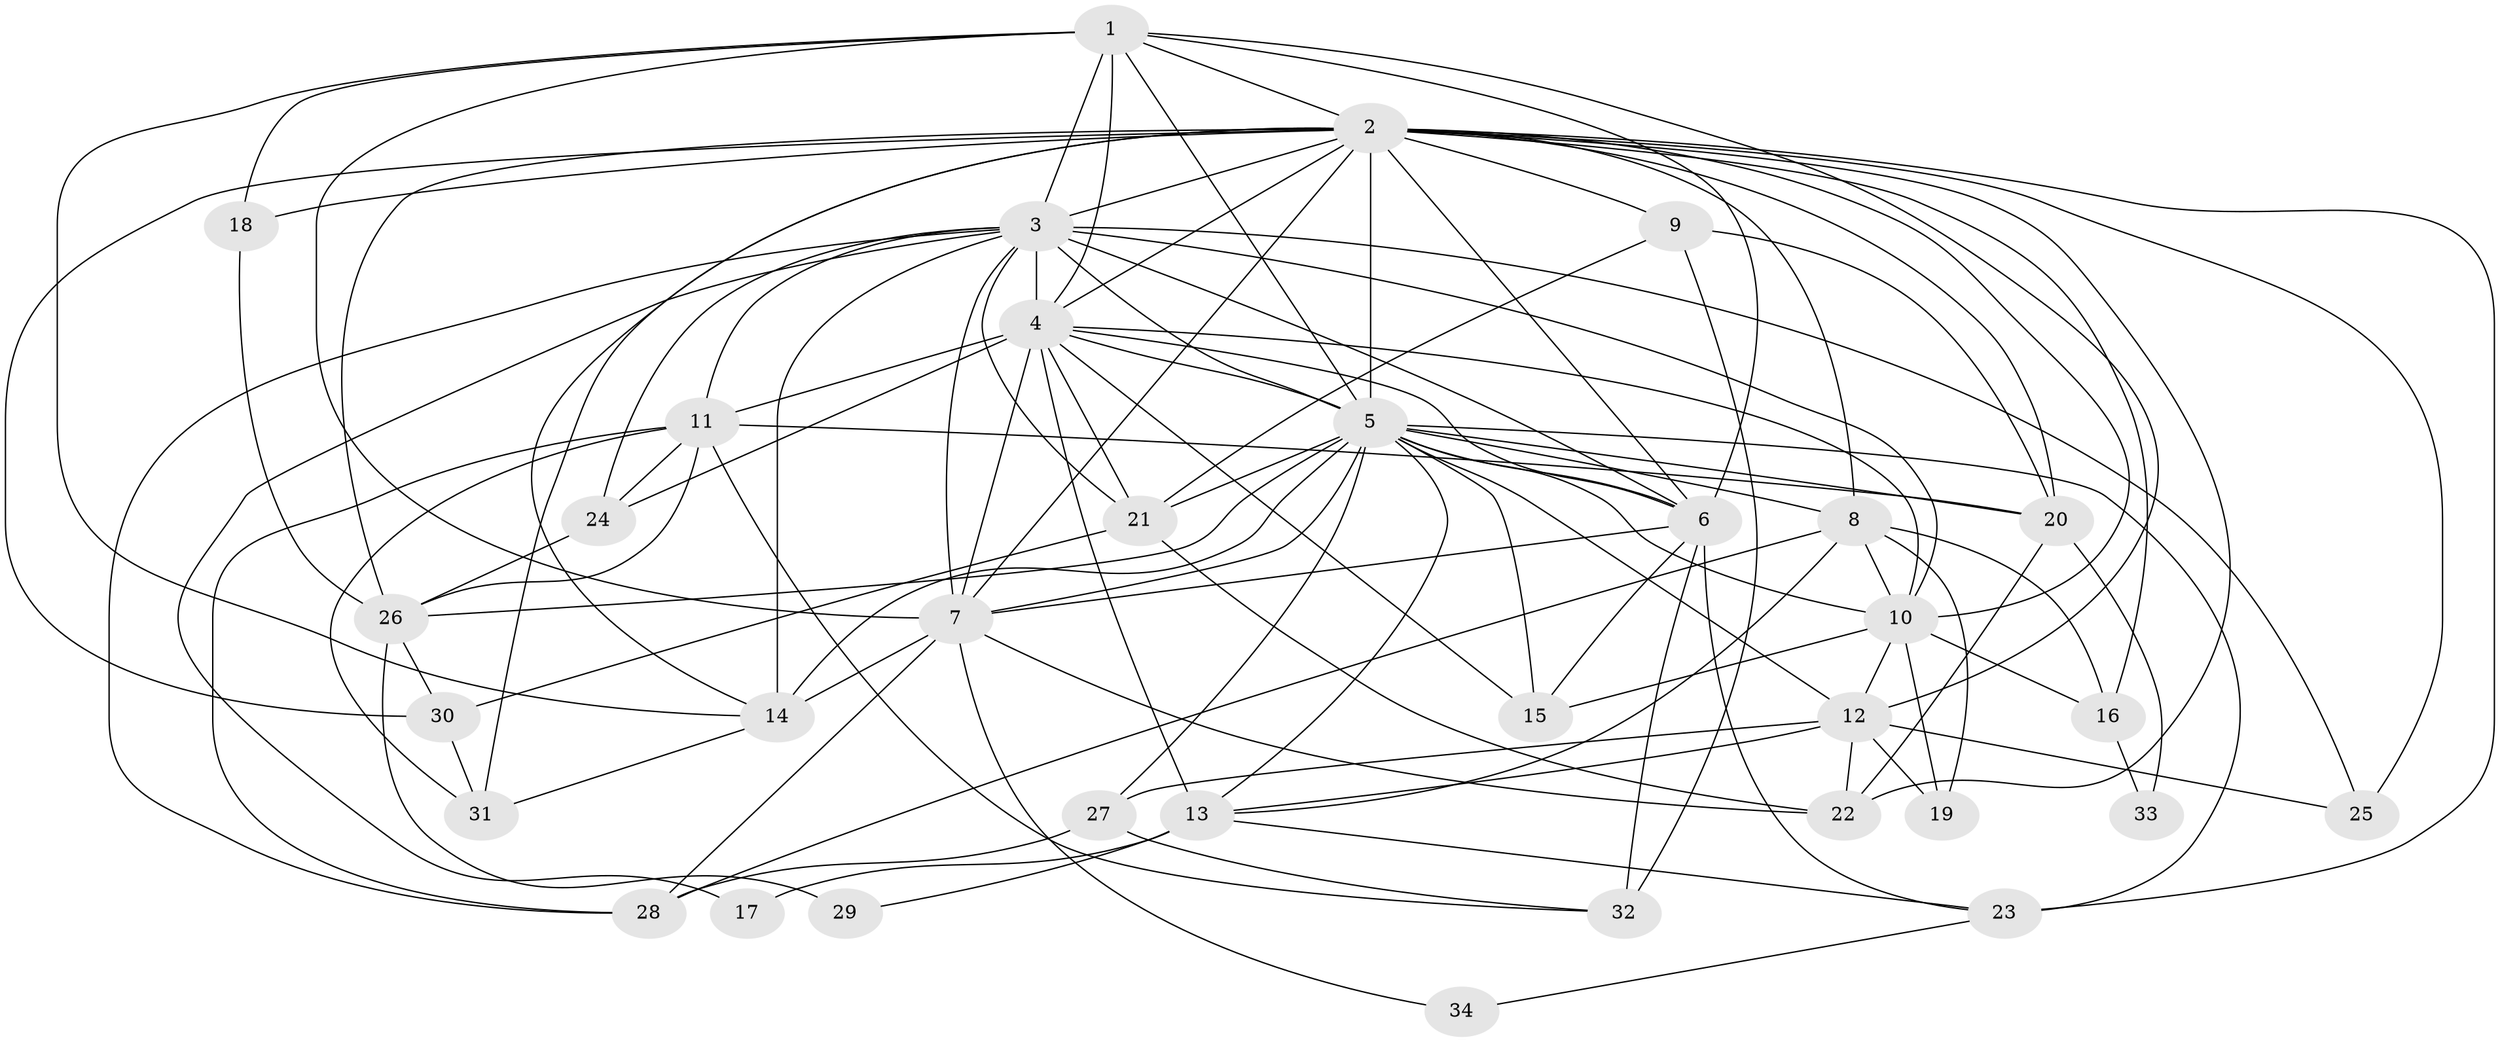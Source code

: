 // original degree distribution, {15: 0.009433962264150943, 16: 0.009433962264150943, 17: 0.018867924528301886, 18: 0.018867924528301886, 28: 0.009433962264150943, 23: 0.018867924528301886, 21: 0.009433962264150943, 6: 0.018867924528301886, 2: 0.49056603773584906, 11: 0.009433962264150943, 3: 0.2358490566037736, 5: 0.04716981132075472, 7: 0.009433962264150943, 4: 0.08490566037735849, 8: 0.009433962264150943}
// Generated by graph-tools (version 1.1) at 2025/49/03/04/25 22:49:53]
// undirected, 34 vertices, 109 edges
graph export_dot {
  node [color=gray90,style=filled];
  1;
  2;
  3;
  4;
  5;
  6;
  7;
  8;
  9;
  10;
  11;
  12;
  13;
  14;
  15;
  16;
  17;
  18;
  19;
  20;
  21;
  22;
  23;
  24;
  25;
  26;
  27;
  28;
  29;
  30;
  31;
  32;
  33;
  34;
  1 -- 2 [weight=2.0];
  1 -- 3 [weight=2.0];
  1 -- 4 [weight=2.0];
  1 -- 5 [weight=2.0];
  1 -- 6 [weight=2.0];
  1 -- 7 [weight=1.0];
  1 -- 12 [weight=1.0];
  1 -- 14 [weight=1.0];
  1 -- 18 [weight=2.0];
  2 -- 3 [weight=5.0];
  2 -- 4 [weight=3.0];
  2 -- 5 [weight=14.0];
  2 -- 6 [weight=2.0];
  2 -- 7 [weight=2.0];
  2 -- 8 [weight=6.0];
  2 -- 9 [weight=5.0];
  2 -- 10 [weight=1.0];
  2 -- 14 [weight=1.0];
  2 -- 16 [weight=1.0];
  2 -- 18 [weight=1.0];
  2 -- 20 [weight=2.0];
  2 -- 22 [weight=1.0];
  2 -- 23 [weight=2.0];
  2 -- 25 [weight=1.0];
  2 -- 26 [weight=1.0];
  2 -- 30 [weight=1.0];
  2 -- 31 [weight=1.0];
  3 -- 4 [weight=2.0];
  3 -- 5 [weight=4.0];
  3 -- 6 [weight=2.0];
  3 -- 7 [weight=2.0];
  3 -- 10 [weight=1.0];
  3 -- 11 [weight=2.0];
  3 -- 14 [weight=6.0];
  3 -- 17 [weight=1.0];
  3 -- 21 [weight=1.0];
  3 -- 24 [weight=1.0];
  3 -- 25 [weight=2.0];
  3 -- 28 [weight=1.0];
  4 -- 5 [weight=3.0];
  4 -- 6 [weight=1.0];
  4 -- 7 [weight=1.0];
  4 -- 10 [weight=1.0];
  4 -- 11 [weight=2.0];
  4 -- 13 [weight=8.0];
  4 -- 15 [weight=1.0];
  4 -- 21 [weight=2.0];
  4 -- 24 [weight=1.0];
  5 -- 6 [weight=3.0];
  5 -- 7 [weight=3.0];
  5 -- 8 [weight=1.0];
  5 -- 10 [weight=1.0];
  5 -- 12 [weight=1.0];
  5 -- 13 [weight=1.0];
  5 -- 14 [weight=2.0];
  5 -- 15 [weight=1.0];
  5 -- 20 [weight=1.0];
  5 -- 21 [weight=1.0];
  5 -- 23 [weight=1.0];
  5 -- 26 [weight=1.0];
  5 -- 27 [weight=1.0];
  6 -- 7 [weight=1.0];
  6 -- 15 [weight=1.0];
  6 -- 23 [weight=1.0];
  6 -- 32 [weight=3.0];
  7 -- 14 [weight=1.0];
  7 -- 22 [weight=3.0];
  7 -- 28 [weight=1.0];
  7 -- 34 [weight=1.0];
  8 -- 10 [weight=1.0];
  8 -- 13 [weight=2.0];
  8 -- 16 [weight=1.0];
  8 -- 19 [weight=1.0];
  8 -- 28 [weight=1.0];
  9 -- 20 [weight=1.0];
  9 -- 21 [weight=1.0];
  9 -- 32 [weight=1.0];
  10 -- 12 [weight=1.0];
  10 -- 15 [weight=1.0];
  10 -- 16 [weight=2.0];
  10 -- 19 [weight=2.0];
  11 -- 20 [weight=1.0];
  11 -- 24 [weight=2.0];
  11 -- 26 [weight=1.0];
  11 -- 28 [weight=1.0];
  11 -- 31 [weight=1.0];
  11 -- 32 [weight=1.0];
  12 -- 13 [weight=1.0];
  12 -- 19 [weight=1.0];
  12 -- 22 [weight=1.0];
  12 -- 25 [weight=1.0];
  12 -- 27 [weight=1.0];
  13 -- 17 [weight=1.0];
  13 -- 23 [weight=1.0];
  13 -- 29 [weight=2.0];
  14 -- 31 [weight=1.0];
  16 -- 33 [weight=1.0];
  18 -- 26 [weight=1.0];
  20 -- 22 [weight=1.0];
  20 -- 33 [weight=1.0];
  21 -- 22 [weight=1.0];
  21 -- 30 [weight=1.0];
  23 -- 34 [weight=1.0];
  24 -- 26 [weight=1.0];
  26 -- 29 [weight=1.0];
  26 -- 30 [weight=2.0];
  27 -- 28 [weight=1.0];
  27 -- 32 [weight=1.0];
  30 -- 31 [weight=1.0];
}
